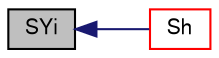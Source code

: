 digraph "SYi"
{
  bgcolor="transparent";
  edge [fontname="FreeSans",fontsize="10",labelfontname="FreeSans",labelfontsize="10"];
  node [fontname="FreeSans",fontsize="10",shape=record];
  rankdir="LR";
  Node337 [label="SYi",height=0.2,width=0.4,color="black", fillcolor="grey75", style="filled", fontcolor="black"];
  Node337 -> Node338 [dir="back",color="midnightblue",fontsize="10",style="solid",fontname="FreeSans"];
  Node338 [label="Sh",height=0.2,width=0.4,color="red",URL="$a23606.html#a9d29d9d92d92163ba3a379a5d862622e",tooltip="Return sensible enthalpy source term [J/kg/m3/s]. "];
}
